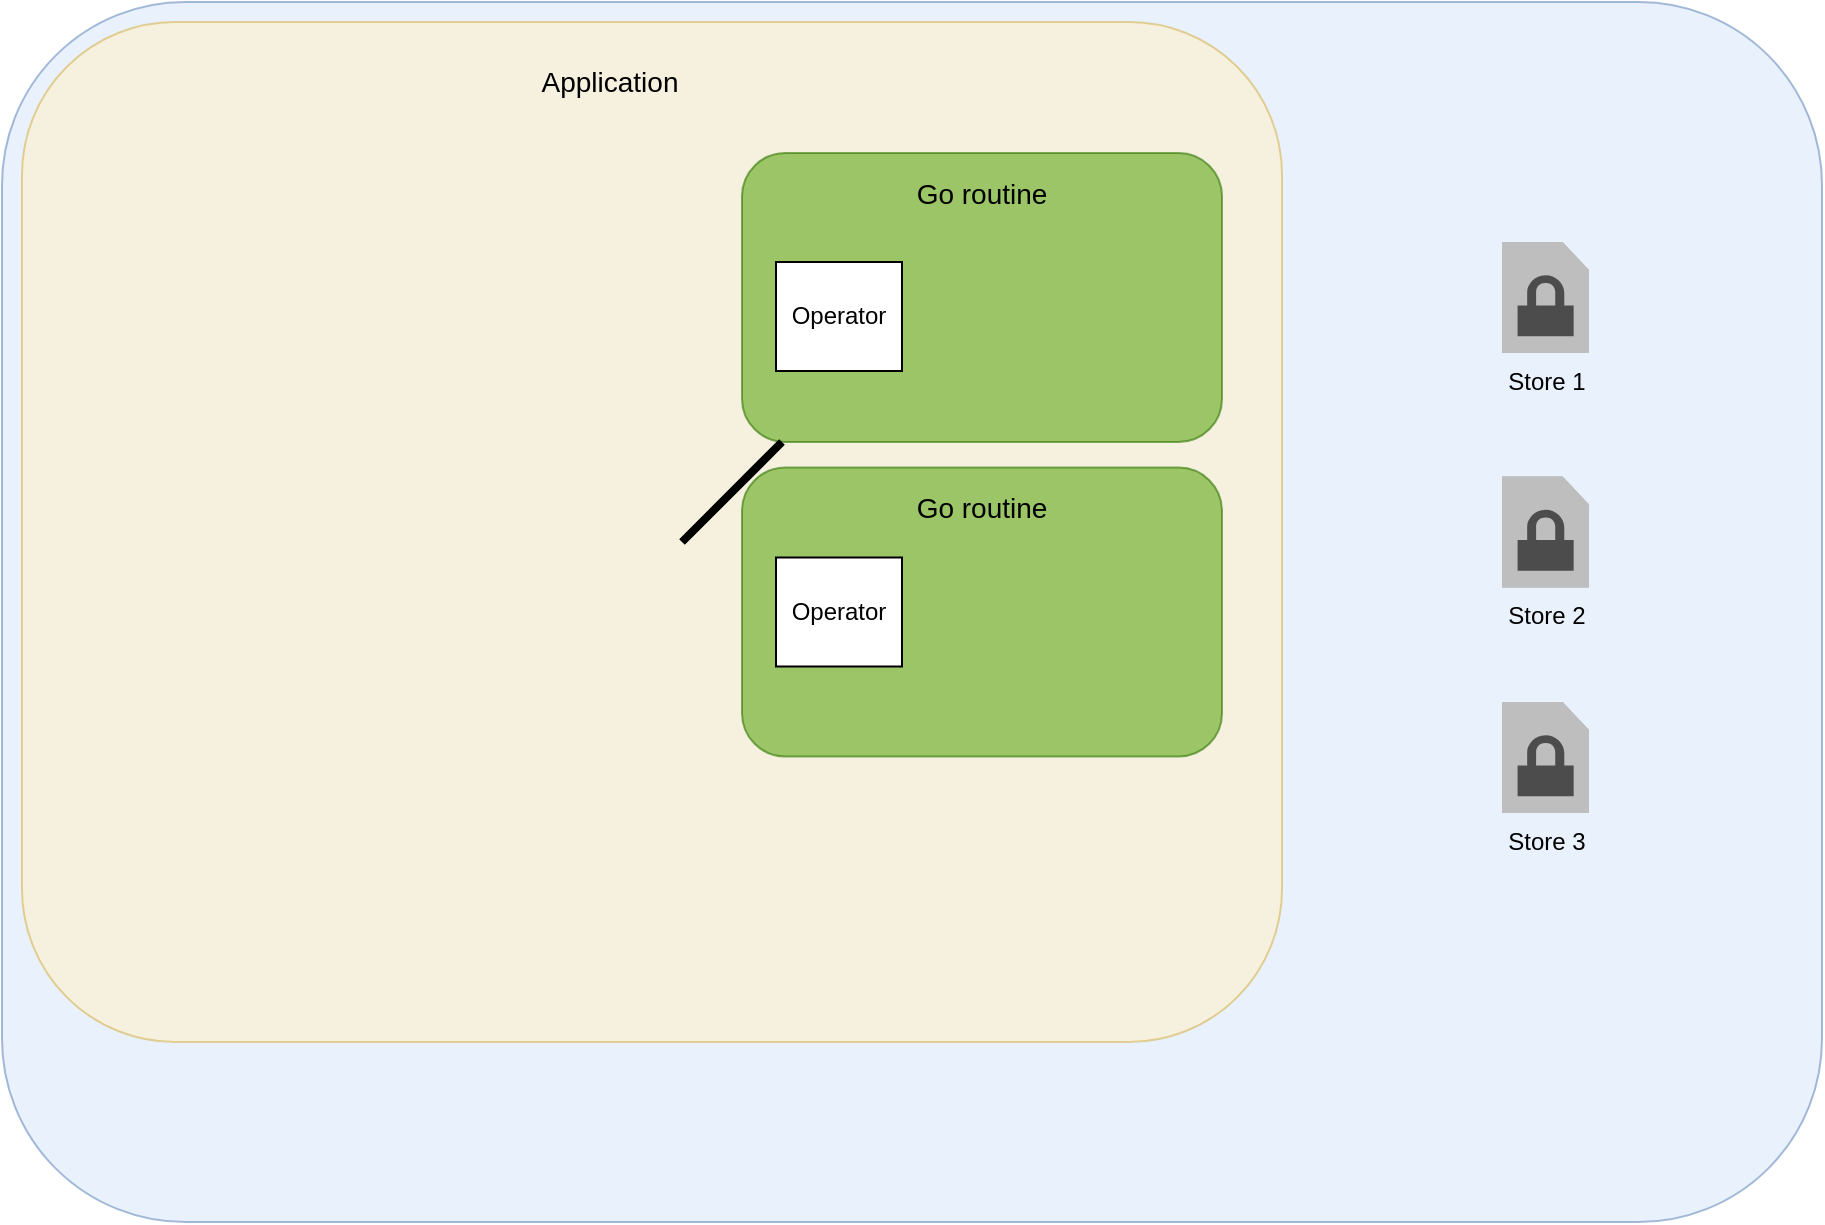 <mxfile version="21.2.2" type="github">
  <diagram name="Pagina-1" id="5jM1S9QyfaLW6f3JCL6n">
    <mxGraphModel dx="540" dy="426" grid="1" gridSize="10" guides="1" tooltips="1" connect="1" arrows="1" fold="1" page="1" pageScale="1" pageWidth="827" pageHeight="1169" math="0" shadow="0">
      <root>
        <mxCell id="0" />
        <mxCell id="1" parent="0" />
        <mxCell id="YThsAyTlzjn3kSZtY9Mx-7" value="" style="rounded=1;whiteSpace=wrap;html=1;fillColor=#dae8fc;strokeColor=#6c8ebf;opacity=60;" vertex="1" parent="1">
          <mxGeometry x="110" y="330" width="910" height="610" as="geometry" />
        </mxCell>
        <mxCell id="YThsAyTlzjn3kSZtY9Mx-4" value="" style="rounded=1;whiteSpace=wrap;html=1;fillColor=#fff2cc;strokeColor=#d6b656;opacity=60;" vertex="1" parent="1">
          <mxGeometry x="120" y="340" width="630" height="510" as="geometry" />
        </mxCell>
        <mxCell id="YThsAyTlzjn3kSZtY9Mx-5" value="&lt;font style=&quot;font-size: 14px;&quot;&gt;Application&lt;/font&gt;" style="text;html=1;strokeColor=none;fillColor=none;align=center;verticalAlign=middle;whiteSpace=wrap;rounded=0;strokeWidth=3;" vertex="1" parent="1">
          <mxGeometry x="311" y="350" width="206" height="40" as="geometry" />
        </mxCell>
        <mxCell id="YThsAyTlzjn3kSZtY9Mx-8" value="Store 1" style="outlineConnect=0;dashed=0;verticalLabelPosition=bottom;verticalAlign=top;align=center;html=1;shape=mxgraph.aws3.encrypted_data;fillColor=#7D7C7C;gradientColor=none;" vertex="1" parent="1">
          <mxGeometry x="860" y="450" width="43.5" height="55.5" as="geometry" />
        </mxCell>
        <mxCell id="YThsAyTlzjn3kSZtY9Mx-9" value="Store 2" style="outlineConnect=0;dashed=0;verticalLabelPosition=bottom;verticalAlign=top;align=center;html=1;shape=mxgraph.aws3.encrypted_data;fillColor=#7D7C7C;gradientColor=none;" vertex="1" parent="1">
          <mxGeometry x="860" y="567.25" width="43.5" height="55.5" as="geometry" />
        </mxCell>
        <mxCell id="YThsAyTlzjn3kSZtY9Mx-10" value="Store 3" style="outlineConnect=0;dashed=0;verticalLabelPosition=bottom;verticalAlign=top;align=center;html=1;shape=mxgraph.aws3.encrypted_data;fillColor=#7D7C7C;gradientColor=none;" vertex="1" parent="1">
          <mxGeometry x="860" y="680" width="43.5" height="55.5" as="geometry" />
        </mxCell>
        <mxCell id="YThsAyTlzjn3kSZtY9Mx-12" value="" style="rounded=1;whiteSpace=wrap;html=1;fillColor=#60a917;strokeColor=#2D7600;opacity=60;fontColor=#ffffff;" vertex="1" parent="1">
          <mxGeometry x="480" y="405.5" width="240" height="144.5" as="geometry" />
        </mxCell>
        <mxCell id="YThsAyTlzjn3kSZtY9Mx-13" value="&lt;span style=&quot;font-size: 14px;&quot;&gt;Go routine&lt;/span&gt;" style="text;html=1;strokeColor=none;fillColor=none;align=center;verticalAlign=middle;whiteSpace=wrap;rounded=0;strokeWidth=3;" vertex="1" parent="1">
          <mxGeometry x="497" y="405.5" width="206" height="40" as="geometry" />
        </mxCell>
        <mxCell id="YThsAyTlzjn3kSZtY9Mx-15" value="" style="rounded=1;whiteSpace=wrap;html=1;fillColor=#60a917;strokeColor=#2D7600;opacity=60;fontColor=#ffffff;" vertex="1" parent="1">
          <mxGeometry x="480" y="562.75" width="240" height="144.5" as="geometry" />
        </mxCell>
        <mxCell id="YThsAyTlzjn3kSZtY9Mx-14" value="&lt;span style=&quot;font-size: 14px;&quot;&gt;Go routine&lt;/span&gt;" style="text;html=1;strokeColor=none;fillColor=none;align=center;verticalAlign=middle;whiteSpace=wrap;rounded=0;strokeWidth=3;" vertex="1" parent="1">
          <mxGeometry x="497" y="562.75" width="206" height="40" as="geometry" />
        </mxCell>
        <mxCell id="YThsAyTlzjn3kSZtY9Mx-19" value="Operator" style="rounded=0;whiteSpace=wrap;html=1;strokeWidth=1;fontFamily=Helvetica;fontSize=12;" vertex="1" parent="1">
          <mxGeometry x="497" y="460" width="63" height="54.5" as="geometry" />
        </mxCell>
        <mxCell id="YThsAyTlzjn3kSZtY9Mx-20" value="Operator" style="rounded=0;whiteSpace=wrap;html=1;strokeWidth=1;fontFamily=Helvetica;fontSize=12;" vertex="1" parent="1">
          <mxGeometry x="497" y="607.75" width="63" height="54.5" as="geometry" />
        </mxCell>
        <mxCell id="YThsAyTlzjn3kSZtY9Mx-22" value="" style="endArrow=none;html=1;rounded=0;fontFamily=Helvetica;fontSize=12;fontColor=default;strokeWidth=4;" edge="1" parent="1">
          <mxGeometry width="50" height="50" relative="1" as="geometry">
            <mxPoint x="450" y="600" as="sourcePoint" />
            <mxPoint x="500" y="550" as="targetPoint" />
          </mxGeometry>
        </mxCell>
      </root>
    </mxGraphModel>
  </diagram>
</mxfile>
